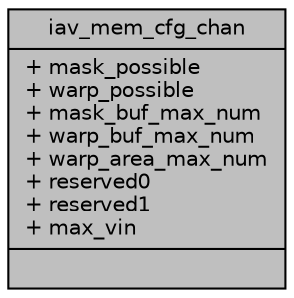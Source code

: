 digraph "iav_mem_cfg_chan"
{
 // INTERACTIVE_SVG=YES
 // LATEX_PDF_SIZE
  bgcolor="transparent";
  edge [fontname="Helvetica",fontsize="10",labelfontname="Helvetica",labelfontsize="10"];
  node [fontname="Helvetica",fontsize="10",shape=record];
  Node1 [label="{iav_mem_cfg_chan\n|+ mask_possible\l+ warp_possible\l+ mask_buf_max_num\l+ warp_buf_max_num\l+ warp_area_max_num\l+ reserved0\l+ reserved1\l+ max_vin\l|}",height=0.2,width=0.4,color="black", fillcolor="grey75", style="filled", fontcolor="black",tooltip=" "];
}
